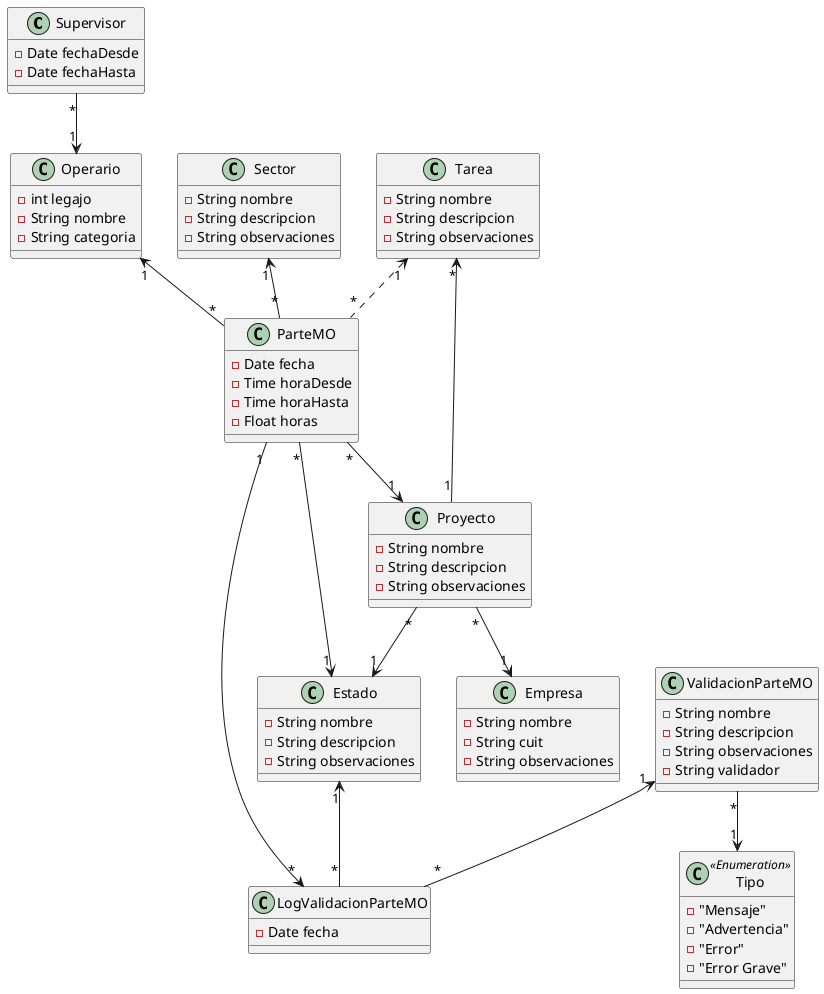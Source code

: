 @startuml
Supervisor "*"--> "1" Operario
Sector "1" <--"*" ParteMO
Operario "1" <--"*" ParteMO
Tarea "1" <.. "*" ParteMO
ParteMO "*" --> "1" Estado
ParteMO "*" --> "1" Proyecto
Tarea "*" <-- "1" Proyecto
Proyecto "*" --> "1" Estado
Proyecto "*"--> "1" Empresa
ParteMO "1" --> "*" LogValidacionParteMO
Estado "1" <-- "*" LogValidacionParteMO
ValidacionParteMO "1" <-- "*" LogValidacionParteMO
ValidacionParteMO "*" --> "1" Tipo

class Supervisor{
  -Date fechaDesde
  -Date fechaHasta
}
class Operario{
  -int legajo
  -String nombre
  -String categoria
}
class Sector{
  -String nombre
  -String descripcion
  -String observaciones
}
class Tarea{
  -String nombre
  -String descripcion
  -String observaciones
}
class ParteMO{
  -Date fecha
  -Time horaDesde
  -Time horaHasta
  -Float horas
}
class Proyecto{
  -String nombre
  -String descripcion
  -String observaciones
}
class Empresa{
  -String nombre
  -String cuit
  -String observaciones
}
class Estado{
  -String nombre
  -String descripcion
  -String observaciones
}
class LogValidacionParteMO{
  -Date fecha
}
class ValidacionParteMO{
  -String nombre
  -String descripcion
  -String observaciones
  -String validador
}
class Tipo<<Enumeration>>{
  -"Mensaje"
  -"Advertencia"
  -"Error"
  -"Error Grave"
}
@enduml
